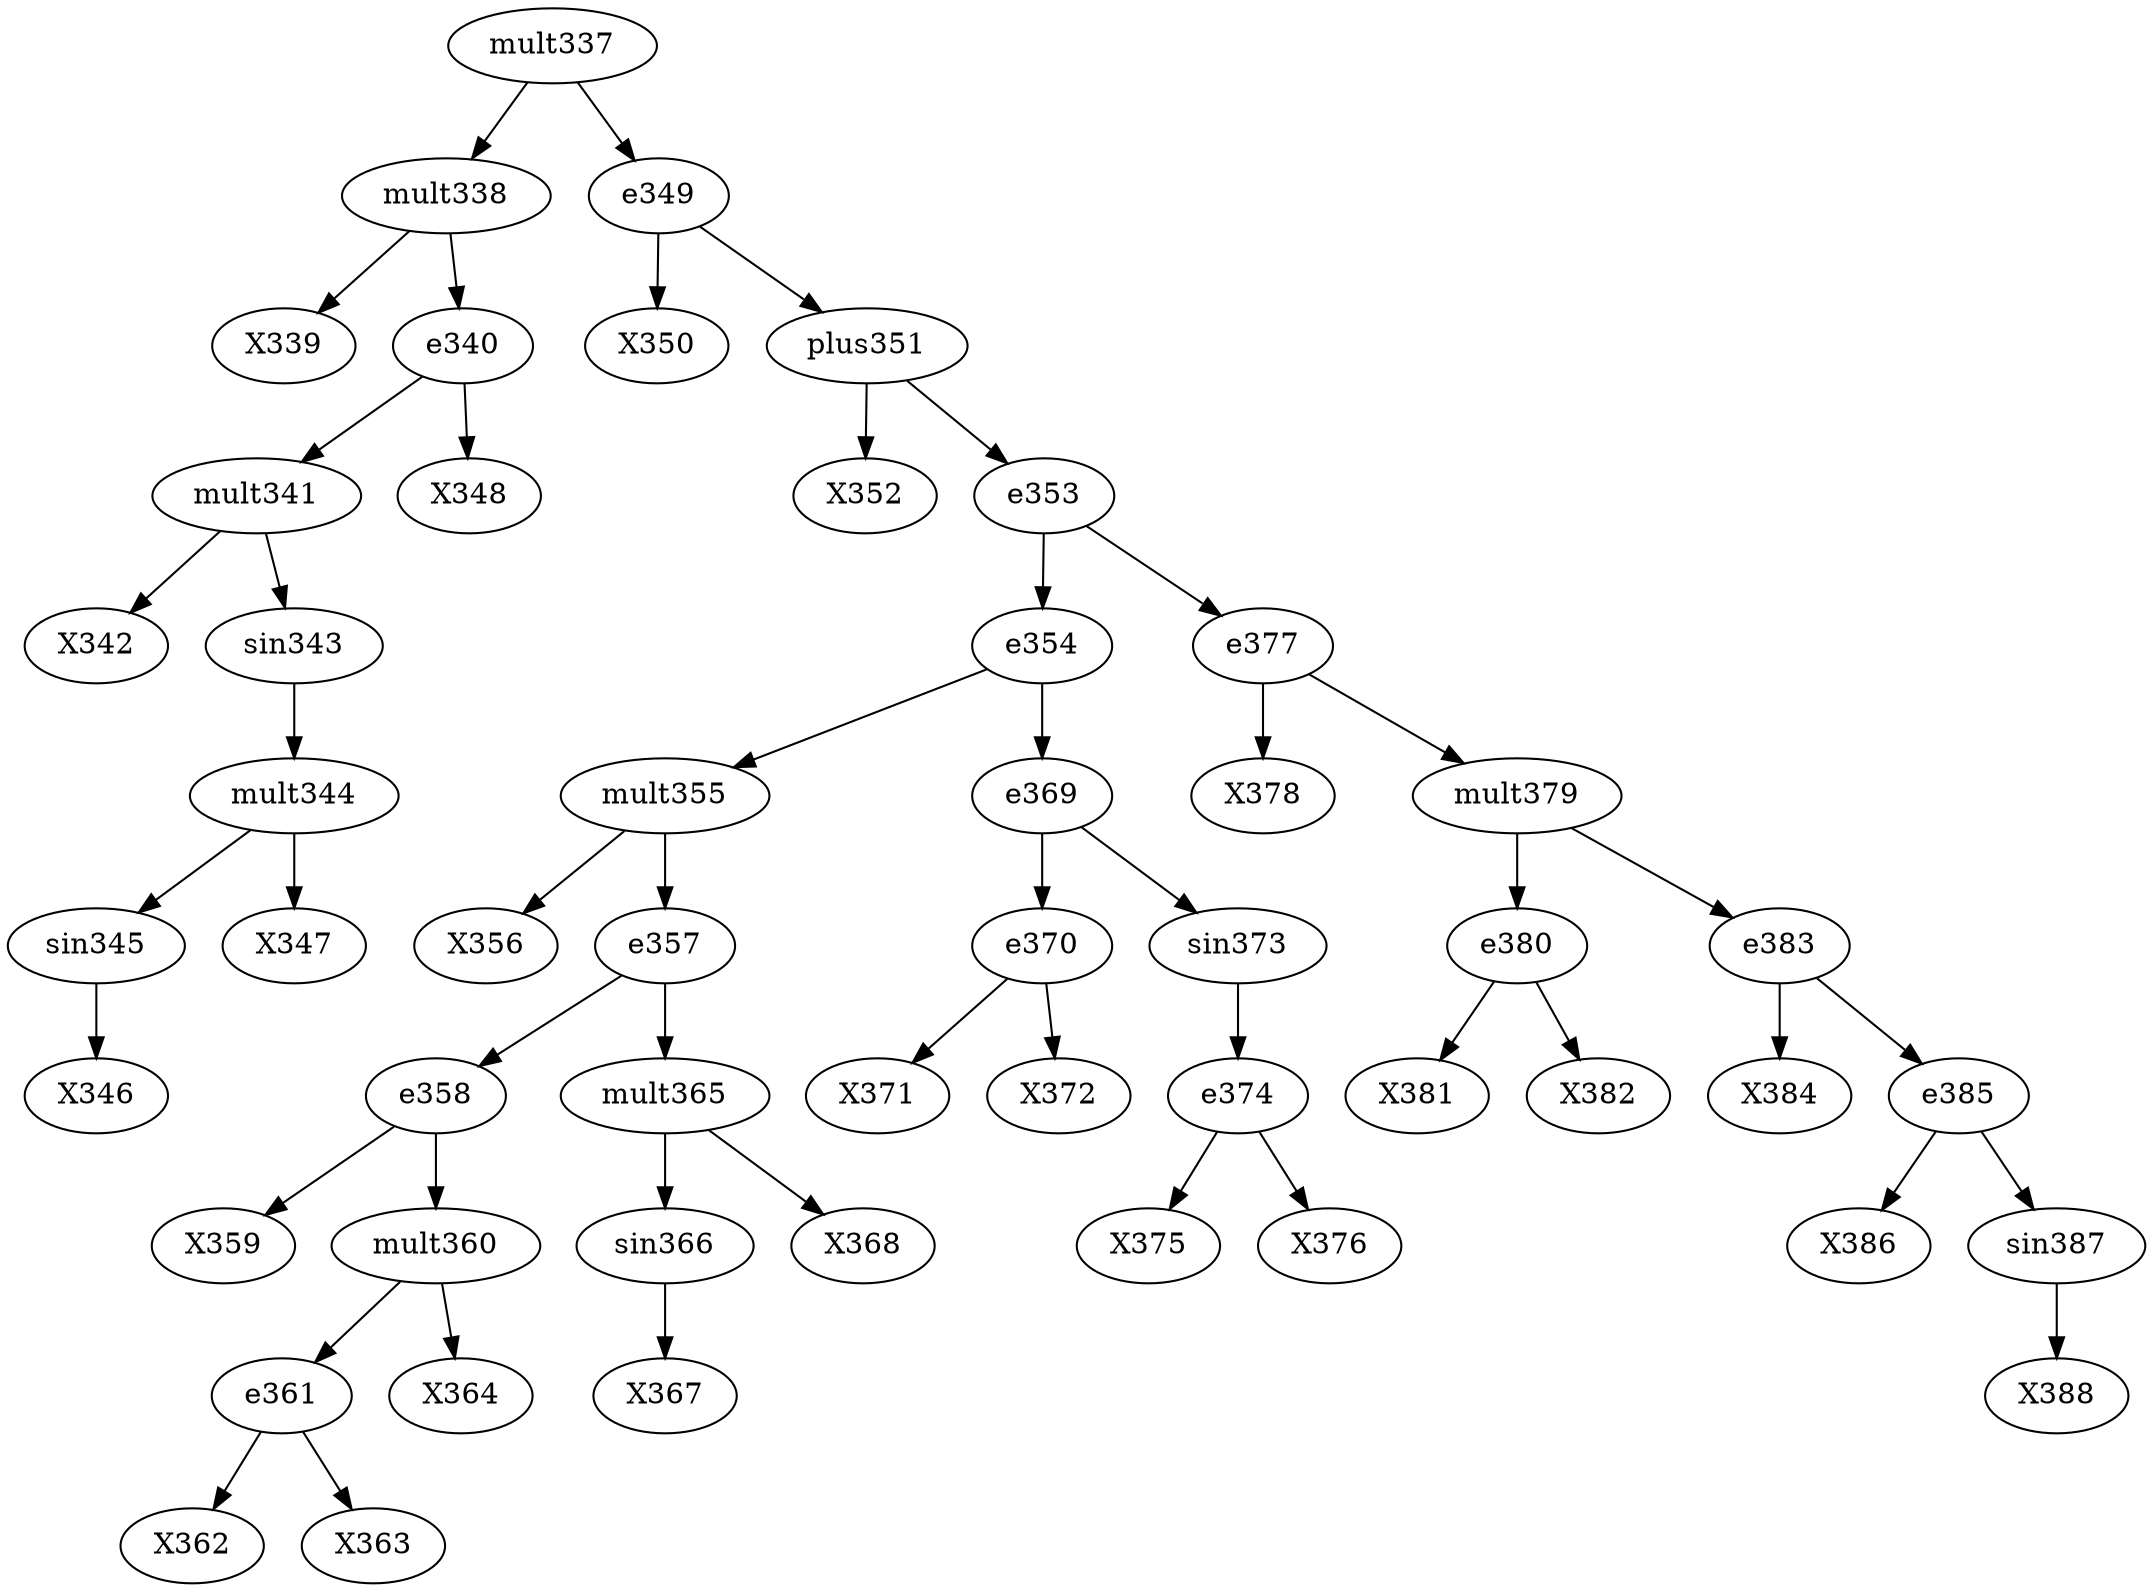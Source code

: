 digraph T {
	mult338 -> X339
	mult341 -> X342
	sin345 -> X346
	mult344 -> sin345
	mult344 -> X347
	sin343 -> mult344
	mult341 -> sin343
	e340 -> mult341
	e340 -> X348
	mult338 -> e340
	mult337 -> mult338
	e349 -> X350
	plus351 -> X352
	mult355 -> X356
	e358 -> X359
	e361 -> X362
	e361 -> X363
	mult360 -> e361
	mult360 -> X364
	e358 -> mult360
	e357 -> e358
	sin366 -> X367
	mult365 -> sin366
	mult365 -> X368
	e357 -> mult365
	mult355 -> e357
	e354 -> mult355
	e370 -> X371
	e370 -> X372
	e369 -> e370
	e374 -> X375
	e374 -> X376
	sin373 -> e374
	e369 -> sin373
	e354 -> e369
	e353 -> e354
	e377 -> X378
	e380 -> X381
	e380 -> X382
	mult379 -> e380
	e383 -> X384
	e385 -> X386
	sin387 -> X388
	e385 -> sin387
	e383 -> e385
	mult379 -> e383
	e377 -> mult379
	e353 -> e377
	plus351 -> e353
	e349 -> plus351
	mult337 -> e349
}

